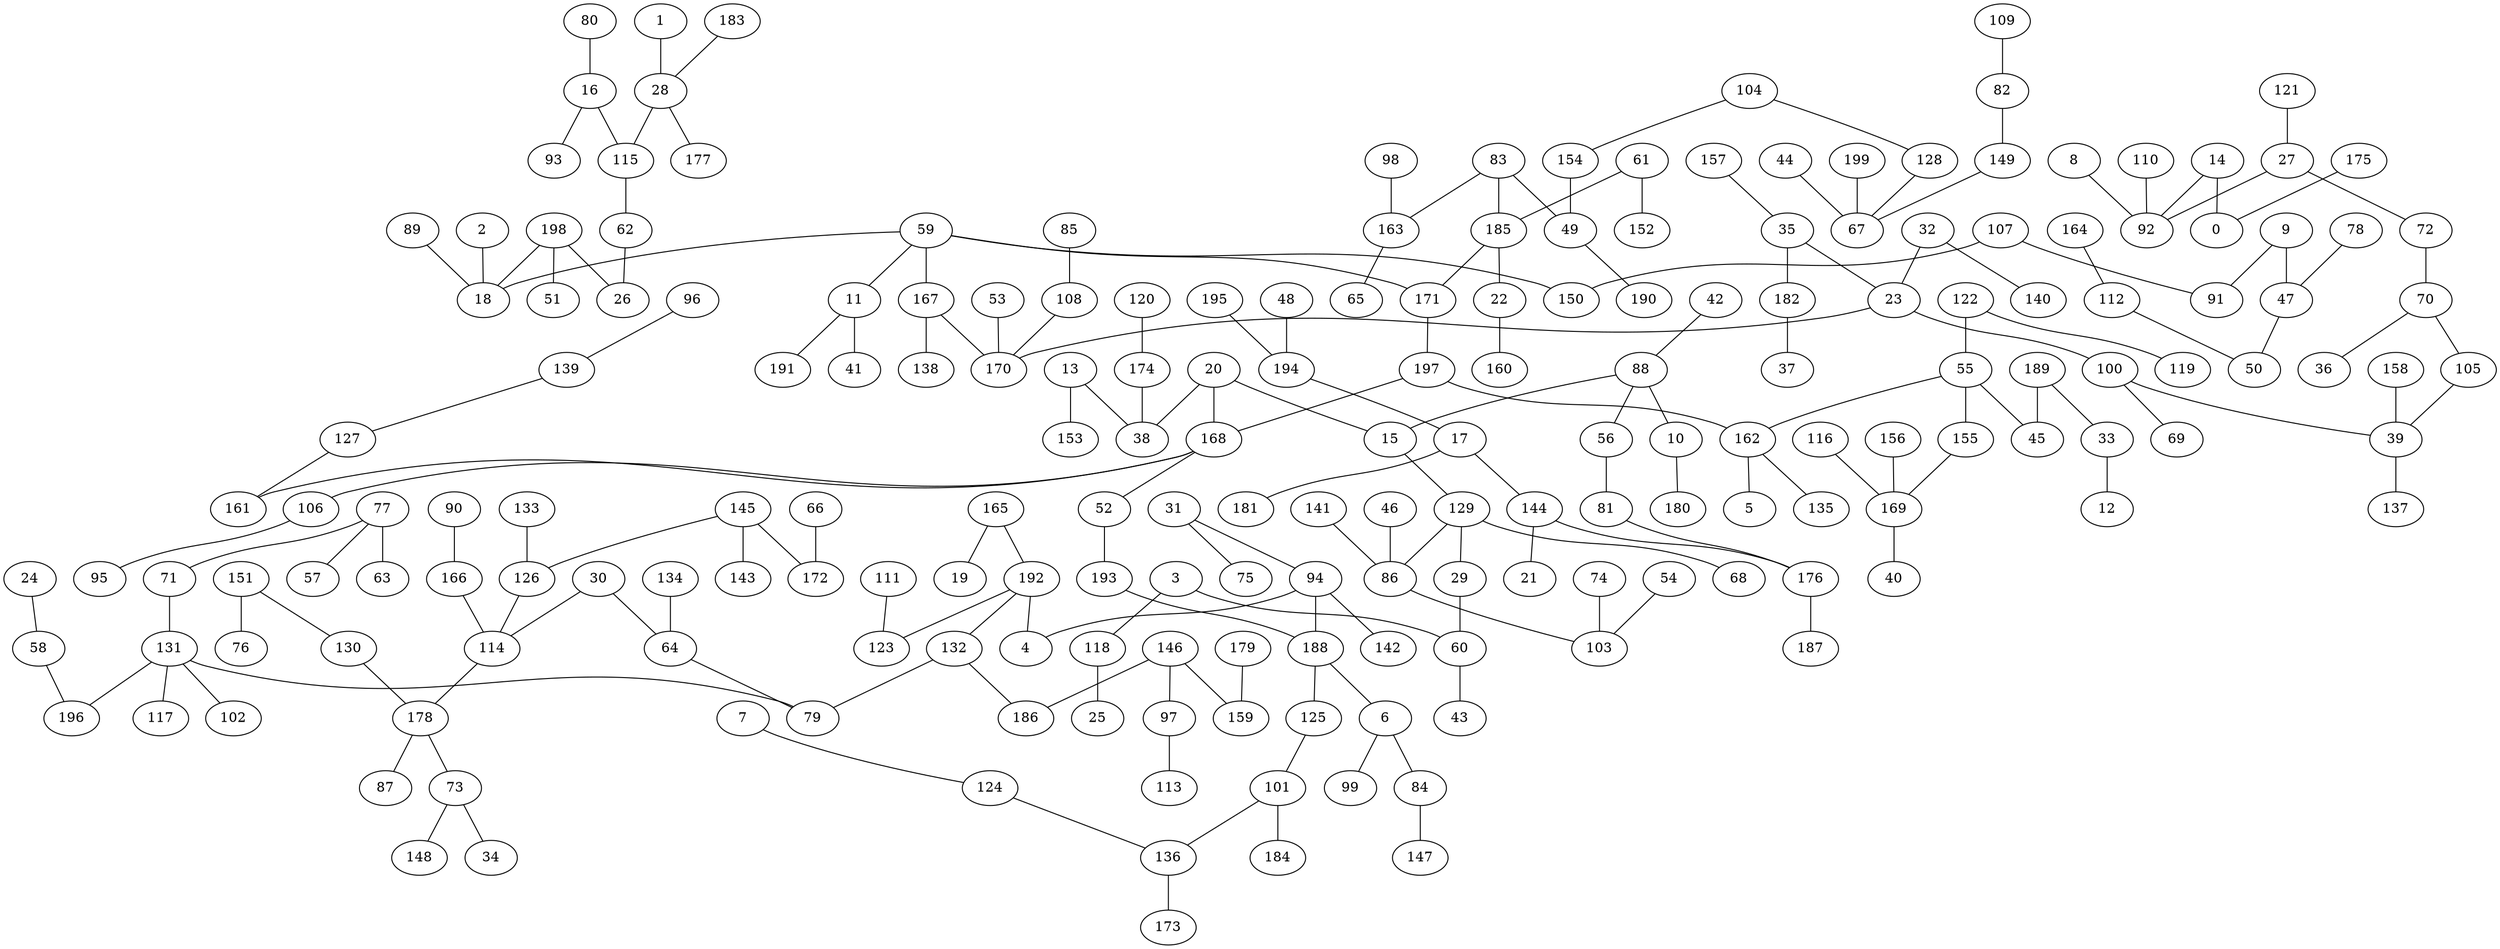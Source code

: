 graph{
53 -- 170;
3 -- 60;
166 -- 114;
110 -- 92;
13 -- 38;
115 -- 62;
104 -- 154;
80 -- 16;
84 -- 147;
77 -- 71;
167 -- 170;
39 -- 137;
8 -- 92;
31 -- 94;
165 -- 192;
20 -- 15;
83 -- 49;
178 -- 87;
145 -- 143;
164 -- 112;
73 -- 34;
52 -- 193;
17 -- 181;
130 -- 178;
6 -- 84;
72 -- 70;
133 -- 126;
107 -- 91;
131 -- 196;
59 -- 18;
35 -- 182;
131 -- 79;
30 -- 114;
32 -- 140;
168 -- 52;
49 -- 190;
189 -- 33;
94 -- 142;
179 -- 159;
109 -- 82;
88 -- 15;
185 -- 171;
71 -- 131;
192 -- 4;
85 -- 108;
107 -- 150;
74 -- 103;
108 -- 170;
145 -- 172;
100 -- 39;
61 -- 185;
32 -- 23;
47 -- 50;
168 -- 106;
114 -- 178;
27 -- 72;
1 -- 28;
192 -- 132;
141 -- 86;
198 -- 26;
54 -- 103;
77 -- 57;
106 -- 95;
188 -- 125;
10 -- 180;
60 -- 43;
178 -- 73;
101 -- 184;
94 -- 4;
131 -- 102;
129 -- 68;
11 -- 41;
132 -- 79;
198 -- 51;
192 -- 123;
194 -- 17;
146 -- 159;
188 -- 6;
193 -- 188;
90 -- 166;
125 -- 101;
171 -- 197;
169 -- 40;
163 -- 65;
96 -- 139;
88 -- 10;
73 -- 148;
122 -- 119;
158 -- 39;
182 -- 37;
35 -- 23;
55 -- 162;
30 -- 64;
59 -- 11;
31 -- 75;
7 -- 124;
55 -- 155;
59 -- 150;
81 -- 176;
62 -- 26;
42 -- 88;
58 -- 196;
162 -- 5;
124 -- 136;
27 -- 92;
86 -- 103;
195 -- 194;
61 -- 152;
46 -- 86;
145 -- 126;
175 -- 0;
189 -- 45;
17 -- 144;
198 -- 18;
121 -- 27;
44 -- 67;
134 -- 64;
144 -- 176;
23 -- 170;
59 -- 171;
70 -- 105;
83 -- 185;
111 -- 123;
126 -- 114;
105 -- 39;
132 -- 186;
28 -- 115;
197 -- 162;
56 -- 81;
129 -- 86;
22 -- 160;
197 -- 168;
94 -- 188;
146 -- 97;
100 -- 69;
23 -- 100;
20 -- 38;
16 -- 93;
154 -- 49;
155 -- 169;
131 -- 117;
89 -- 18;
82 -- 149;
78 -- 47;
129 -- 29;
29 -- 60;
127 -- 161;
6 -- 99;
13 -- 153;
28 -- 177;
128 -- 67;
48 -- 194;
104 -- 128;
174 -- 38;
120 -- 174;
151 -- 76;
33 -- 12;
97 -- 113;
77 -- 63;
66 -- 172;
122 -- 55;
24 -- 58;
2 -- 18;
139 -- 127;
157 -- 35;
112 -- 50;
156 -- 169;
116 -- 169;
64 -- 79;
14 -- 92;
149 -- 67;
9 -- 91;
55 -- 45;
59 -- 167;
16 -- 115;
9 -- 47;
146 -- 186;
20 -- 168;
101 -- 136;
70 -- 36;
98 -- 163;
162 -- 135;
168 -- 161;
144 -- 21;
185 -- 22;
136 -- 173;
151 -- 130;
88 -- 56;
199 -- 67;
11 -- 191;
15 -- 129;
83 -- 163;
14 -- 0;
118 -- 25;
3 -- 118;
183 -- 28;
165 -- 19;
176 -- 187;
167 -- 138;
}
